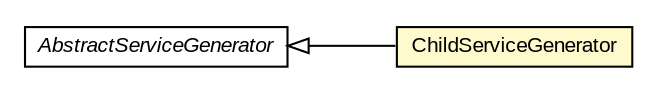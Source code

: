 #!/usr/local/bin/dot
#
# Class diagram 
# Generated by UMLGraph version R5_6-24-gf6e263 (http://www.umlgraph.org/)
#

digraph G {
	edge [fontname="arial",fontsize=10,labelfontname="arial",labelfontsize=10];
	node [fontname="arial",fontsize=10,shape=plaintext];
	nodesep=0.25;
	ranksep=0.5;
	rankdir=LR;
	// com.gwtplatform.dispatch.rest.rebind.ChildServiceGenerator
	c185409 [label=<<table title="com.gwtplatform.dispatch.rest.rebind.ChildServiceGenerator" border="0" cellborder="1" cellspacing="0" cellpadding="2" port="p" bgcolor="lemonChiffon" href="./ChildServiceGenerator.html">
		<tr><td><table border="0" cellspacing="0" cellpadding="1">
<tr><td align="center" balign="center"> ChildServiceGenerator </td></tr>
		</table></td></tr>
		</table>>, URL="./ChildServiceGenerator.html", fontname="arial", fontcolor="black", fontsize=10.0];
	// com.gwtplatform.dispatch.rest.rebind.AbstractServiceGenerator
	c185413 [label=<<table title="com.gwtplatform.dispatch.rest.rebind.AbstractServiceGenerator" border="0" cellborder="1" cellspacing="0" cellpadding="2" port="p" href="./AbstractServiceGenerator.html">
		<tr><td><table border="0" cellspacing="0" cellpadding="1">
<tr><td align="center" balign="center"><font face="arial italic"> AbstractServiceGenerator </font></td></tr>
		</table></td></tr>
		</table>>, URL="./AbstractServiceGenerator.html", fontname="arial", fontcolor="black", fontsize=10.0];
	//com.gwtplatform.dispatch.rest.rebind.ChildServiceGenerator extends com.gwtplatform.dispatch.rest.rebind.AbstractServiceGenerator
	c185413:p -> c185409:p [dir=back,arrowtail=empty];
}

